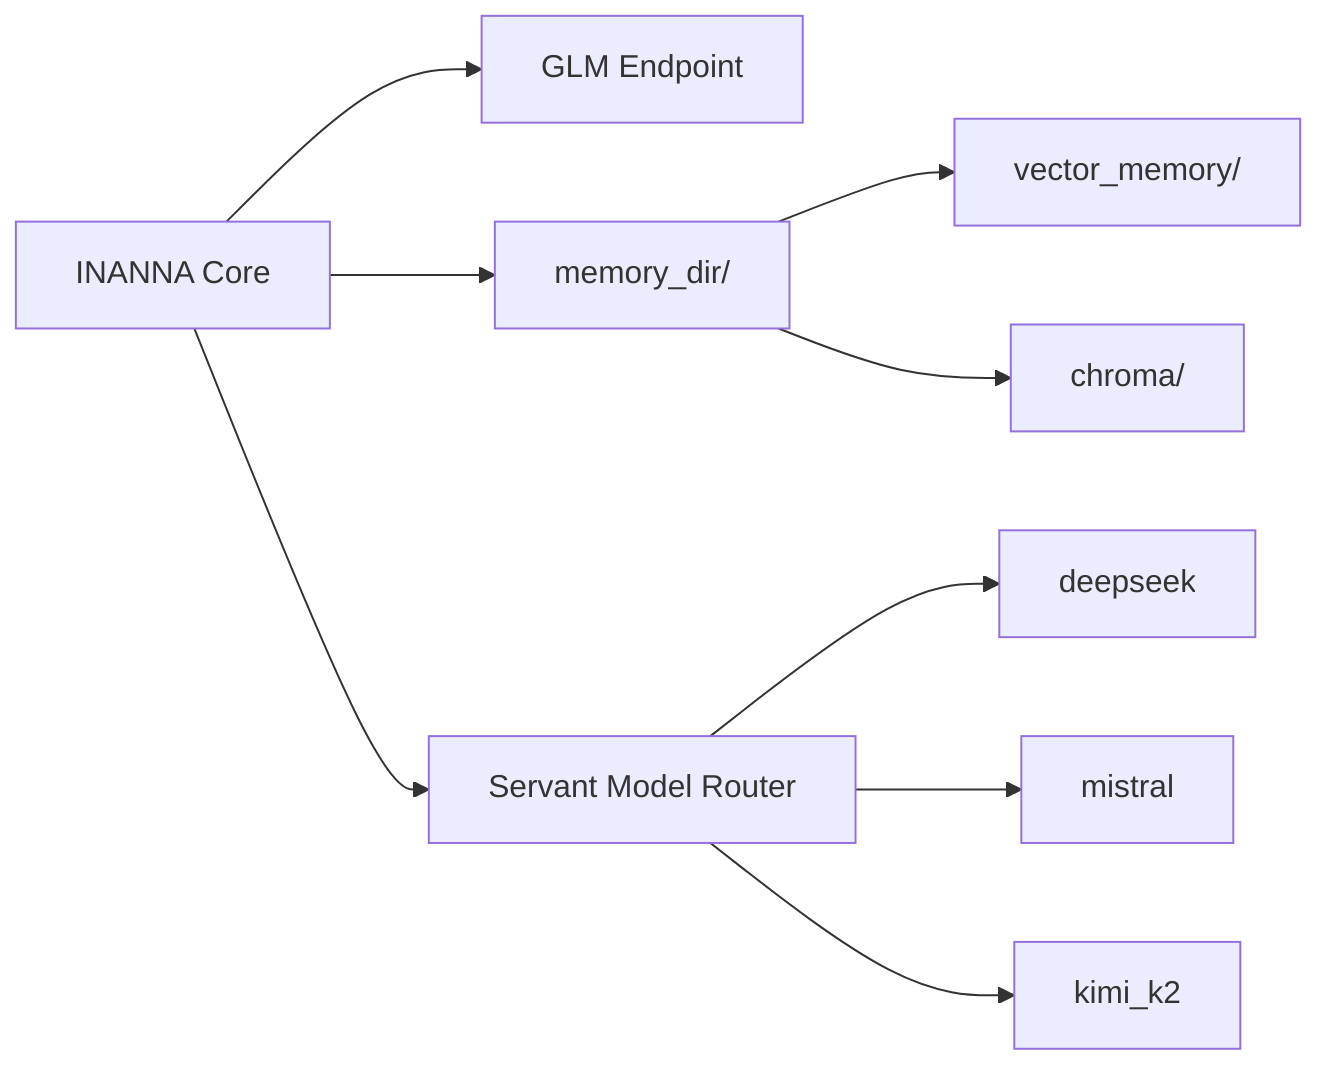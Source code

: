 flowchart LR
    inanna[INANNA Core] --> glm[GLM Endpoint]
    inanna --> memdir[memory_dir/]
    memdir --> vector[vector_memory/]
    memdir --> chroma[chroma/]
    inanna --> router[Servant Model Router]
    router --> deepseek[deepseek]
    router --> mistral[mistral]
    router --> kimi[kimi_k2]